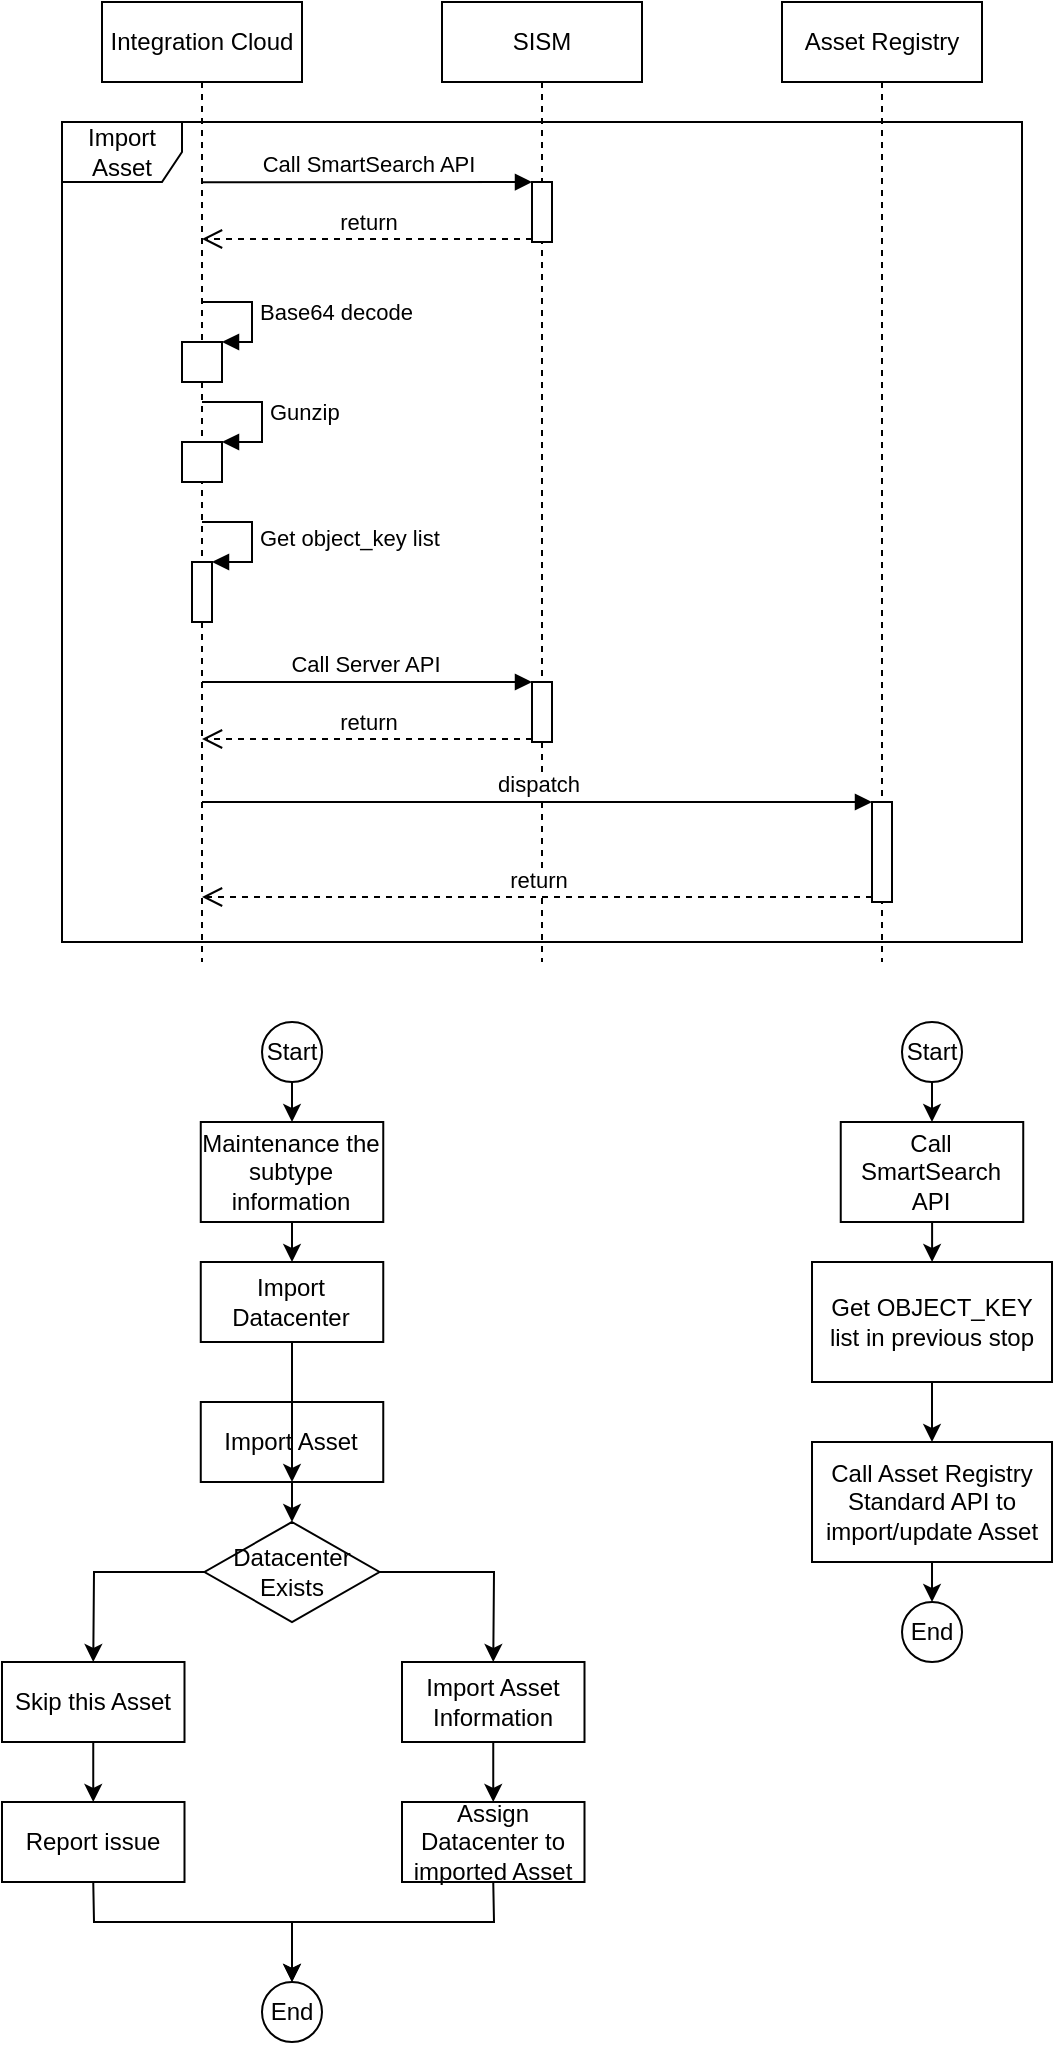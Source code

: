 <mxfile version="17.2.5" type="github"><diagram id="l2R5Q6yxpI0yz1J8NJld" name="Page-1"><mxGraphModel dx="1186" dy="-329" grid="1" gridSize="10" guides="1" tooltips="1" connect="1" arrows="1" fold="1" page="1" pageScale="1" pageWidth="850" pageHeight="1100" math="0" shadow="0"><root><mxCell id="0"/><mxCell id="1" parent="0"/><mxCell id="RuoCxtPMRm-y8hIbWBUD-29" value="Import Asset" style="shape=umlFrame;whiteSpace=wrap;html=1;" parent="1" vertex="1"><mxGeometry x="40" y="1220" width="480" height="410" as="geometry"/></mxCell><mxCell id="44DF4Sr9okkUkn0sayK5-2" value="Start" style="ellipse;whiteSpace=wrap;html=1;aspect=fixed;" parent="1" vertex="1"><mxGeometry x="140.01" y="1670" width="30" height="30" as="geometry"/></mxCell><mxCell id="44DF4Sr9okkUkn0sayK5-3" value="Import Asset Information" style="rounded=0;whiteSpace=wrap;html=1;" parent="1" vertex="1"><mxGeometry x="210" y="1990" width="91.25" height="40" as="geometry"/></mxCell><mxCell id="44DF4Sr9okkUkn0sayK5-4" value="Datacenter Exists" style="rhombus;whiteSpace=wrap;html=1;" parent="1" vertex="1"><mxGeometry x="111.25" y="1920" width="87.5" height="50" as="geometry"/></mxCell><mxCell id="44DF4Sr9okkUkn0sayK5-5" value="Assign Datacenter to imported Asset" style="rounded=0;whiteSpace=wrap;html=1;" parent="1" vertex="1"><mxGeometry x="210" y="2060" width="91.25" height="40" as="geometry"/></mxCell><mxCell id="44DF4Sr9okkUkn0sayK5-6" value="Skip this Asset" style="rounded=0;whiteSpace=wrap;html=1;" parent="1" vertex="1"><mxGeometry x="10" y="1990" width="91.25" height="40" as="geometry"/></mxCell><mxCell id="44DF4Sr9okkUkn0sayK5-7" value="Report issue" style="rounded=0;whiteSpace=wrap;html=1;" parent="1" vertex="1"><mxGeometry x="10" y="2060" width="91.25" height="40" as="geometry"/></mxCell><mxCell id="44DF4Sr9okkUkn0sayK5-8" value="End" style="ellipse;whiteSpace=wrap;html=1;aspect=fixed;" parent="1" vertex="1"><mxGeometry x="140" y="2150" width="30" height="30" as="geometry"/></mxCell><mxCell id="44DF4Sr9okkUkn0sayK5-10" value="" style="endArrow=classic;html=1;rounded=0;exitX=1;exitY=0.5;exitDx=0;exitDy=0;entryX=0.5;entryY=0;entryDx=0;entryDy=0;" parent="1" source="44DF4Sr9okkUkn0sayK5-4" target="44DF4Sr9okkUkn0sayK5-3" edge="1"><mxGeometry width="50" height="50" relative="1" as="geometry"><mxPoint x="165" y="1910" as="sourcePoint"/><mxPoint x="165" y="1930" as="targetPoint"/><Array as="points"><mxPoint x="256" y="1945"/></Array></mxGeometry></mxCell><mxCell id="44DF4Sr9okkUkn0sayK5-11" value="" style="endArrow=classic;html=1;rounded=0;exitX=0;exitY=0.5;exitDx=0;exitDy=0;entryX=0.5;entryY=0;entryDx=0;entryDy=0;" parent="1" source="44DF4Sr9okkUkn0sayK5-4" target="44DF4Sr9okkUkn0sayK5-6" edge="1"><mxGeometry width="50" height="50" relative="1" as="geometry"><mxPoint x="208.75" y="1955" as="sourcePoint"/><mxPoint x="265.625" y="2000" as="targetPoint"/><Array as="points"><mxPoint x="56" y="1945"/></Array></mxGeometry></mxCell><mxCell id="44DF4Sr9okkUkn0sayK5-12" value="" style="endArrow=classic;html=1;rounded=0;exitX=0.5;exitY=1;exitDx=0;exitDy=0;entryX=0.5;entryY=0;entryDx=0;entryDy=0;" parent="1" source="44DF4Sr9okkUkn0sayK5-6" target="44DF4Sr9okkUkn0sayK5-7" edge="1"><mxGeometry width="50" height="50" relative="1" as="geometry"><mxPoint x="-10" y="2190" as="sourcePoint"/><mxPoint x="40" y="2140" as="targetPoint"/></mxGeometry></mxCell><mxCell id="44DF4Sr9okkUkn0sayK5-13" value="" style="endArrow=classic;html=1;rounded=0;exitX=0.5;exitY=1;exitDx=0;exitDy=0;" parent="1" source="44DF4Sr9okkUkn0sayK5-3" target="44DF4Sr9okkUkn0sayK5-5" edge="1"><mxGeometry width="50" height="50" relative="1" as="geometry"><mxPoint x="65.625" y="2040" as="sourcePoint"/><mxPoint x="65.625" y="2070" as="targetPoint"/></mxGeometry></mxCell><mxCell id="44DF4Sr9okkUkn0sayK5-14" value="" style="endArrow=classic;html=1;rounded=0;exitX=0.5;exitY=1;exitDx=0;exitDy=0;entryX=0.5;entryY=0;entryDx=0;entryDy=0;" parent="1" source="44DF4Sr9okkUkn0sayK5-7" target="44DF4Sr9okkUkn0sayK5-8" edge="1"><mxGeometry width="50" height="50" relative="1" as="geometry"><mxPoint x="75.625" y="2050" as="sourcePoint"/><mxPoint x="75.625" y="2080" as="targetPoint"/><Array as="points"><mxPoint x="56" y="2120"/><mxPoint x="155" y="2120"/></Array></mxGeometry></mxCell><mxCell id="44DF4Sr9okkUkn0sayK5-15" value="" style="endArrow=classic;html=1;rounded=0;exitX=0.5;exitY=1;exitDx=0;exitDy=0;entryX=0.5;entryY=0;entryDx=0;entryDy=0;" parent="1" source="44DF4Sr9okkUkn0sayK5-5" target="44DF4Sr9okkUkn0sayK5-8" edge="1"><mxGeometry width="50" height="50" relative="1" as="geometry"><mxPoint x="370" y="2160" as="sourcePoint"/><mxPoint x="420" y="2110" as="targetPoint"/><Array as="points"><mxPoint x="256" y="2120"/><mxPoint x="155" y="2120"/></Array></mxGeometry></mxCell><mxCell id="I300hlQFI_oVJC-6fKiB-1" value="Import Datacenter" style="rounded=0;whiteSpace=wrap;html=1;" parent="1" vertex="1"><mxGeometry x="109.38" y="1790" width="91.25" height="40" as="geometry"/></mxCell><mxCell id="I300hlQFI_oVJC-6fKiB-2" value="Maintenance the subtype information" style="rounded=0;whiteSpace=wrap;html=1;" parent="1" vertex="1"><mxGeometry x="109.38" y="1720" width="91.25" height="50" as="geometry"/></mxCell><mxCell id="I300hlQFI_oVJC-6fKiB-3" value="Import Asset" style="rounded=0;whiteSpace=wrap;html=1;" parent="1" vertex="1"><mxGeometry x="109.38" y="1860" width="91.25" height="40" as="geometry"/></mxCell><mxCell id="I300hlQFI_oVJC-6fKiB-4" value="" style="endArrow=classic;html=1;rounded=0;exitX=0.5;exitY=1;exitDx=0;exitDy=0;entryX=0.5;entryY=0;entryDx=0;entryDy=0;" parent="1" source="44DF4Sr9okkUkn0sayK5-2" target="I300hlQFI_oVJC-6fKiB-2" edge="1"><mxGeometry width="50" height="50" relative="1" as="geometry"><mxPoint x="310" y="1820" as="sourcePoint"/><mxPoint x="360" y="1770" as="targetPoint"/></mxGeometry></mxCell><mxCell id="I300hlQFI_oVJC-6fKiB-5" value="" style="endArrow=classic;html=1;rounded=0;exitX=0.5;exitY=1;exitDx=0;exitDy=0;" parent="1" source="I300hlQFI_oVJC-6fKiB-2" target="I300hlQFI_oVJC-6fKiB-1" edge="1"><mxGeometry width="50" height="50" relative="1" as="geometry"><mxPoint x="166.88" y="1710" as="sourcePoint"/><mxPoint x="370" y="1780" as="targetPoint"/></mxGeometry></mxCell><mxCell id="I300hlQFI_oVJC-6fKiB-6" value="" style="endArrow=classic;html=1;rounded=0;exitX=0.5;exitY=1;exitDx=0;exitDy=0;entryX=0.5;entryY=1;entryDx=0;entryDy=0;" parent="1" source="I300hlQFI_oVJC-6fKiB-1" target="I300hlQFI_oVJC-6fKiB-3" edge="1"><mxGeometry width="50" height="50" relative="1" as="geometry"><mxPoint x="176.88" y="1720" as="sourcePoint"/><mxPoint x="380" y="1790" as="targetPoint"/></mxGeometry></mxCell><mxCell id="I300hlQFI_oVJC-6fKiB-7" value="" style="endArrow=classic;html=1;rounded=0;exitX=0.5;exitY=1;exitDx=0;exitDy=0;entryX=0.5;entryY=0;entryDx=0;entryDy=0;" parent="1" source="I300hlQFI_oVJC-6fKiB-3" target="44DF4Sr9okkUkn0sayK5-4" edge="1"><mxGeometry width="50" height="50" relative="1" as="geometry"><mxPoint x="186.88" y="1730" as="sourcePoint"/><mxPoint x="390" y="1800" as="targetPoint"/></mxGeometry></mxCell><mxCell id="X9hA9ibFNY8H6TWASIMs-9" style="edgeStyle=orthogonalEdgeStyle;rounded=0;orthogonalLoop=1;jettySize=auto;html=1;exitX=0.5;exitY=1;exitDx=0;exitDy=0;entryX=0.5;entryY=0;entryDx=0;entryDy=0;" parent="1" source="X9hA9ibFNY8H6TWASIMs-1" target="X9hA9ibFNY8H6TWASIMs-2" edge="1"><mxGeometry relative="1" as="geometry"/></mxCell><mxCell id="X9hA9ibFNY8H6TWASIMs-1" value="Start" style="ellipse;whiteSpace=wrap;html=1;aspect=fixed;" parent="1" vertex="1"><mxGeometry x="460" y="1670" width="30" height="30" as="geometry"/></mxCell><mxCell id="X9hA9ibFNY8H6TWASIMs-4" value="" style="edgeStyle=orthogonalEdgeStyle;rounded=0;orthogonalLoop=1;jettySize=auto;html=1;" parent="1" source="X9hA9ibFNY8H6TWASIMs-2" target="X9hA9ibFNY8H6TWASIMs-3" edge="1"><mxGeometry relative="1" as="geometry"/></mxCell><mxCell id="X9hA9ibFNY8H6TWASIMs-2" value="Call SmartSearch API" style="rounded=0;whiteSpace=wrap;html=1;" parent="1" vertex="1"><mxGeometry x="429.37" y="1720" width="91.25" height="50" as="geometry"/></mxCell><mxCell id="X9hA9ibFNY8H6TWASIMs-6" value="" style="edgeStyle=orthogonalEdgeStyle;rounded=0;orthogonalLoop=1;jettySize=auto;html=1;" parent="1" source="X9hA9ibFNY8H6TWASIMs-3" target="X9hA9ibFNY8H6TWASIMs-5" edge="1"><mxGeometry relative="1" as="geometry"/></mxCell><mxCell id="X9hA9ibFNY8H6TWASIMs-3" value="Get OBJECT_KEY list in previous stop" style="whiteSpace=wrap;html=1;rounded=0;" parent="1" vertex="1"><mxGeometry x="415.005" y="1790" width="120" height="60" as="geometry"/></mxCell><mxCell id="X9hA9ibFNY8H6TWASIMs-8" style="edgeStyle=orthogonalEdgeStyle;rounded=0;orthogonalLoop=1;jettySize=auto;html=1;exitX=0.5;exitY=1;exitDx=0;exitDy=0;entryX=0.5;entryY=0;entryDx=0;entryDy=0;" parent="1" source="X9hA9ibFNY8H6TWASIMs-5" target="X9hA9ibFNY8H6TWASIMs-7" edge="1"><mxGeometry relative="1" as="geometry"/></mxCell><mxCell id="X9hA9ibFNY8H6TWASIMs-5" value="Call Asset Registry Standard API to import/update Asset" style="whiteSpace=wrap;html=1;rounded=0;" parent="1" vertex="1"><mxGeometry x="415.005" y="1880" width="120" height="60" as="geometry"/></mxCell><mxCell id="X9hA9ibFNY8H6TWASIMs-7" value="End" style="ellipse;whiteSpace=wrap;html=1;aspect=fixed;" parent="1" vertex="1"><mxGeometry x="460.01" y="1960" width="30" height="30" as="geometry"/></mxCell><mxCell id="RuoCxtPMRm-y8hIbWBUD-1" value="Integration Cloud" style="shape=umlLifeline;perimeter=lifelinePerimeter;whiteSpace=wrap;html=1;container=1;collapsible=0;recursiveResize=0;outlineConnect=0;" parent="1" vertex="1"><mxGeometry x="60" y="1160" width="100" height="480" as="geometry"/></mxCell><mxCell id="RuoCxtPMRm-y8hIbWBUD-11" value="Base64 decode" style="edgeStyle=orthogonalEdgeStyle;html=1;align=left;spacingLeft=2;endArrow=block;rounded=0;entryX=1;entryY=0;" parent="RuoCxtPMRm-y8hIbWBUD-1" target="RuoCxtPMRm-y8hIbWBUD-10" edge="1"><mxGeometry relative="1" as="geometry"><mxPoint x="50" y="150" as="sourcePoint"/><Array as="points"><mxPoint x="75" y="150"/></Array></mxGeometry></mxCell><mxCell id="RuoCxtPMRm-y8hIbWBUD-19" value="Gunzip" style="edgeStyle=orthogonalEdgeStyle;html=1;align=left;spacingLeft=2;endArrow=block;rounded=0;entryX=1;entryY=0;" parent="RuoCxtPMRm-y8hIbWBUD-1" target="RuoCxtPMRm-y8hIbWBUD-18" edge="1"><mxGeometry relative="1" as="geometry"><mxPoint x="50" y="200" as="sourcePoint"/><Array as="points"><mxPoint x="80" y="200"/></Array></mxGeometry></mxCell><mxCell id="RuoCxtPMRm-y8hIbWBUD-18" value="" style="html=1;points=[];perimeter=orthogonalPerimeter;" parent="RuoCxtPMRm-y8hIbWBUD-1" vertex="1"><mxGeometry x="40" y="220" width="20" height="20" as="geometry"/></mxCell><mxCell id="RuoCxtPMRm-y8hIbWBUD-10" value="" style="html=1;points=[];perimeter=orthogonalPerimeter;" parent="RuoCxtPMRm-y8hIbWBUD-1" vertex="1"><mxGeometry x="40" y="170" width="20" height="20" as="geometry"/></mxCell><mxCell id="RuoCxtPMRm-y8hIbWBUD-26" value="" style="html=1;points=[];perimeter=orthogonalPerimeter;" parent="RuoCxtPMRm-y8hIbWBUD-1" vertex="1"><mxGeometry x="45" y="280" width="10" height="30" as="geometry"/></mxCell><mxCell id="RuoCxtPMRm-y8hIbWBUD-27" value="Get object_key list" style="edgeStyle=orthogonalEdgeStyle;html=1;align=left;spacingLeft=2;endArrow=block;rounded=0;entryX=1;entryY=0;" parent="RuoCxtPMRm-y8hIbWBUD-1" target="RuoCxtPMRm-y8hIbWBUD-26" edge="1"><mxGeometry relative="1" as="geometry"><mxPoint x="50" y="260" as="sourcePoint"/><Array as="points"><mxPoint x="75" y="260"/></Array></mxGeometry></mxCell><mxCell id="RuoCxtPMRm-y8hIbWBUD-2" value="SISM" style="shape=umlLifeline;perimeter=lifelinePerimeter;whiteSpace=wrap;html=1;container=1;collapsible=0;recursiveResize=0;outlineConnect=0;" parent="1" vertex="1"><mxGeometry x="230" y="1160" width="100" height="480" as="geometry"/></mxCell><mxCell id="RuoCxtPMRm-y8hIbWBUD-15" value="" style="html=1;points=[];perimeter=orthogonalPerimeter;" parent="RuoCxtPMRm-y8hIbWBUD-2" vertex="1"><mxGeometry x="45" y="340" width="10" height="30" as="geometry"/></mxCell><mxCell id="RuoCxtPMRm-y8hIbWBUD-3" value="Asset Registry" style="shape=umlLifeline;perimeter=lifelinePerimeter;whiteSpace=wrap;html=1;container=1;collapsible=0;recursiveResize=0;outlineConnect=0;" parent="1" vertex="1"><mxGeometry x="400" y="1160" width="100" height="480" as="geometry"/></mxCell><mxCell id="RuoCxtPMRm-y8hIbWBUD-20" value="" style="html=1;points=[];perimeter=orthogonalPerimeter;" parent="RuoCxtPMRm-y8hIbWBUD-3" vertex="1"><mxGeometry x="45" y="400" width="10" height="50" as="geometry"/></mxCell><mxCell id="RuoCxtPMRm-y8hIbWBUD-6" value="" style="html=1;points=[];perimeter=orthogonalPerimeter;" parent="1" vertex="1"><mxGeometry x="275" y="1250" width="10" height="30" as="geometry"/></mxCell><mxCell id="RuoCxtPMRm-y8hIbWBUD-7" value="Call SmartSearch API" style="html=1;verticalAlign=bottom;endArrow=block;entryX=0;entryY=0;rounded=0;exitX=0.179;exitY=0.118;exitDx=0;exitDy=0;exitPerimeter=0;" parent="1" target="RuoCxtPMRm-y8hIbWBUD-6" edge="1"><mxGeometry relative="1" as="geometry"><mxPoint x="110.24" y="1250.12" as="sourcePoint"/></mxGeometry></mxCell><mxCell id="RuoCxtPMRm-y8hIbWBUD-8" value="return" style="html=1;verticalAlign=bottom;endArrow=open;dashed=1;endSize=8;exitX=0;exitY=0.95;rounded=0;" parent="1" source="RuoCxtPMRm-y8hIbWBUD-6" target="RuoCxtPMRm-y8hIbWBUD-1" edge="1"><mxGeometry relative="1" as="geometry"><mxPoint x="110.24" y="1289.9" as="targetPoint"/></mxGeometry></mxCell><mxCell id="RuoCxtPMRm-y8hIbWBUD-16" value="Call Server API&amp;nbsp;" style="html=1;verticalAlign=bottom;endArrow=block;entryX=0;entryY=0;rounded=0;startArrow=none;" parent="1" source="RuoCxtPMRm-y8hIbWBUD-1" target="RuoCxtPMRm-y8hIbWBUD-15" edge="1"><mxGeometry relative="1" as="geometry"><mxPoint x="109.38" y="1420" as="sourcePoint"/></mxGeometry></mxCell><mxCell id="RuoCxtPMRm-y8hIbWBUD-17" value="return" style="html=1;verticalAlign=bottom;endArrow=open;dashed=1;endSize=8;exitX=0;exitY=0.95;rounded=0;" parent="1" source="RuoCxtPMRm-y8hIbWBUD-15" target="RuoCxtPMRm-y8hIbWBUD-1" edge="1"><mxGeometry relative="1" as="geometry"><mxPoint x="109.38" y="1448.5" as="targetPoint"/></mxGeometry></mxCell><mxCell id="RuoCxtPMRm-y8hIbWBUD-21" value="dispatch" style="html=1;verticalAlign=bottom;endArrow=block;rounded=0;" parent="1" source="RuoCxtPMRm-y8hIbWBUD-1" target="RuoCxtPMRm-y8hIbWBUD-20" edge="1"><mxGeometry relative="1" as="geometry"><mxPoint x="385" y="1460" as="sourcePoint"/></mxGeometry></mxCell><mxCell id="RuoCxtPMRm-y8hIbWBUD-22" value="return" style="html=1;verticalAlign=bottom;endArrow=open;dashed=1;endSize=8;exitX=0;exitY=0.95;rounded=0;" parent="1" source="RuoCxtPMRm-y8hIbWBUD-20" target="RuoCxtPMRm-y8hIbWBUD-1" edge="1"><mxGeometry relative="1" as="geometry"><mxPoint x="385" y="1536" as="targetPoint"/></mxGeometry></mxCell></root></mxGraphModel></diagram></mxfile>